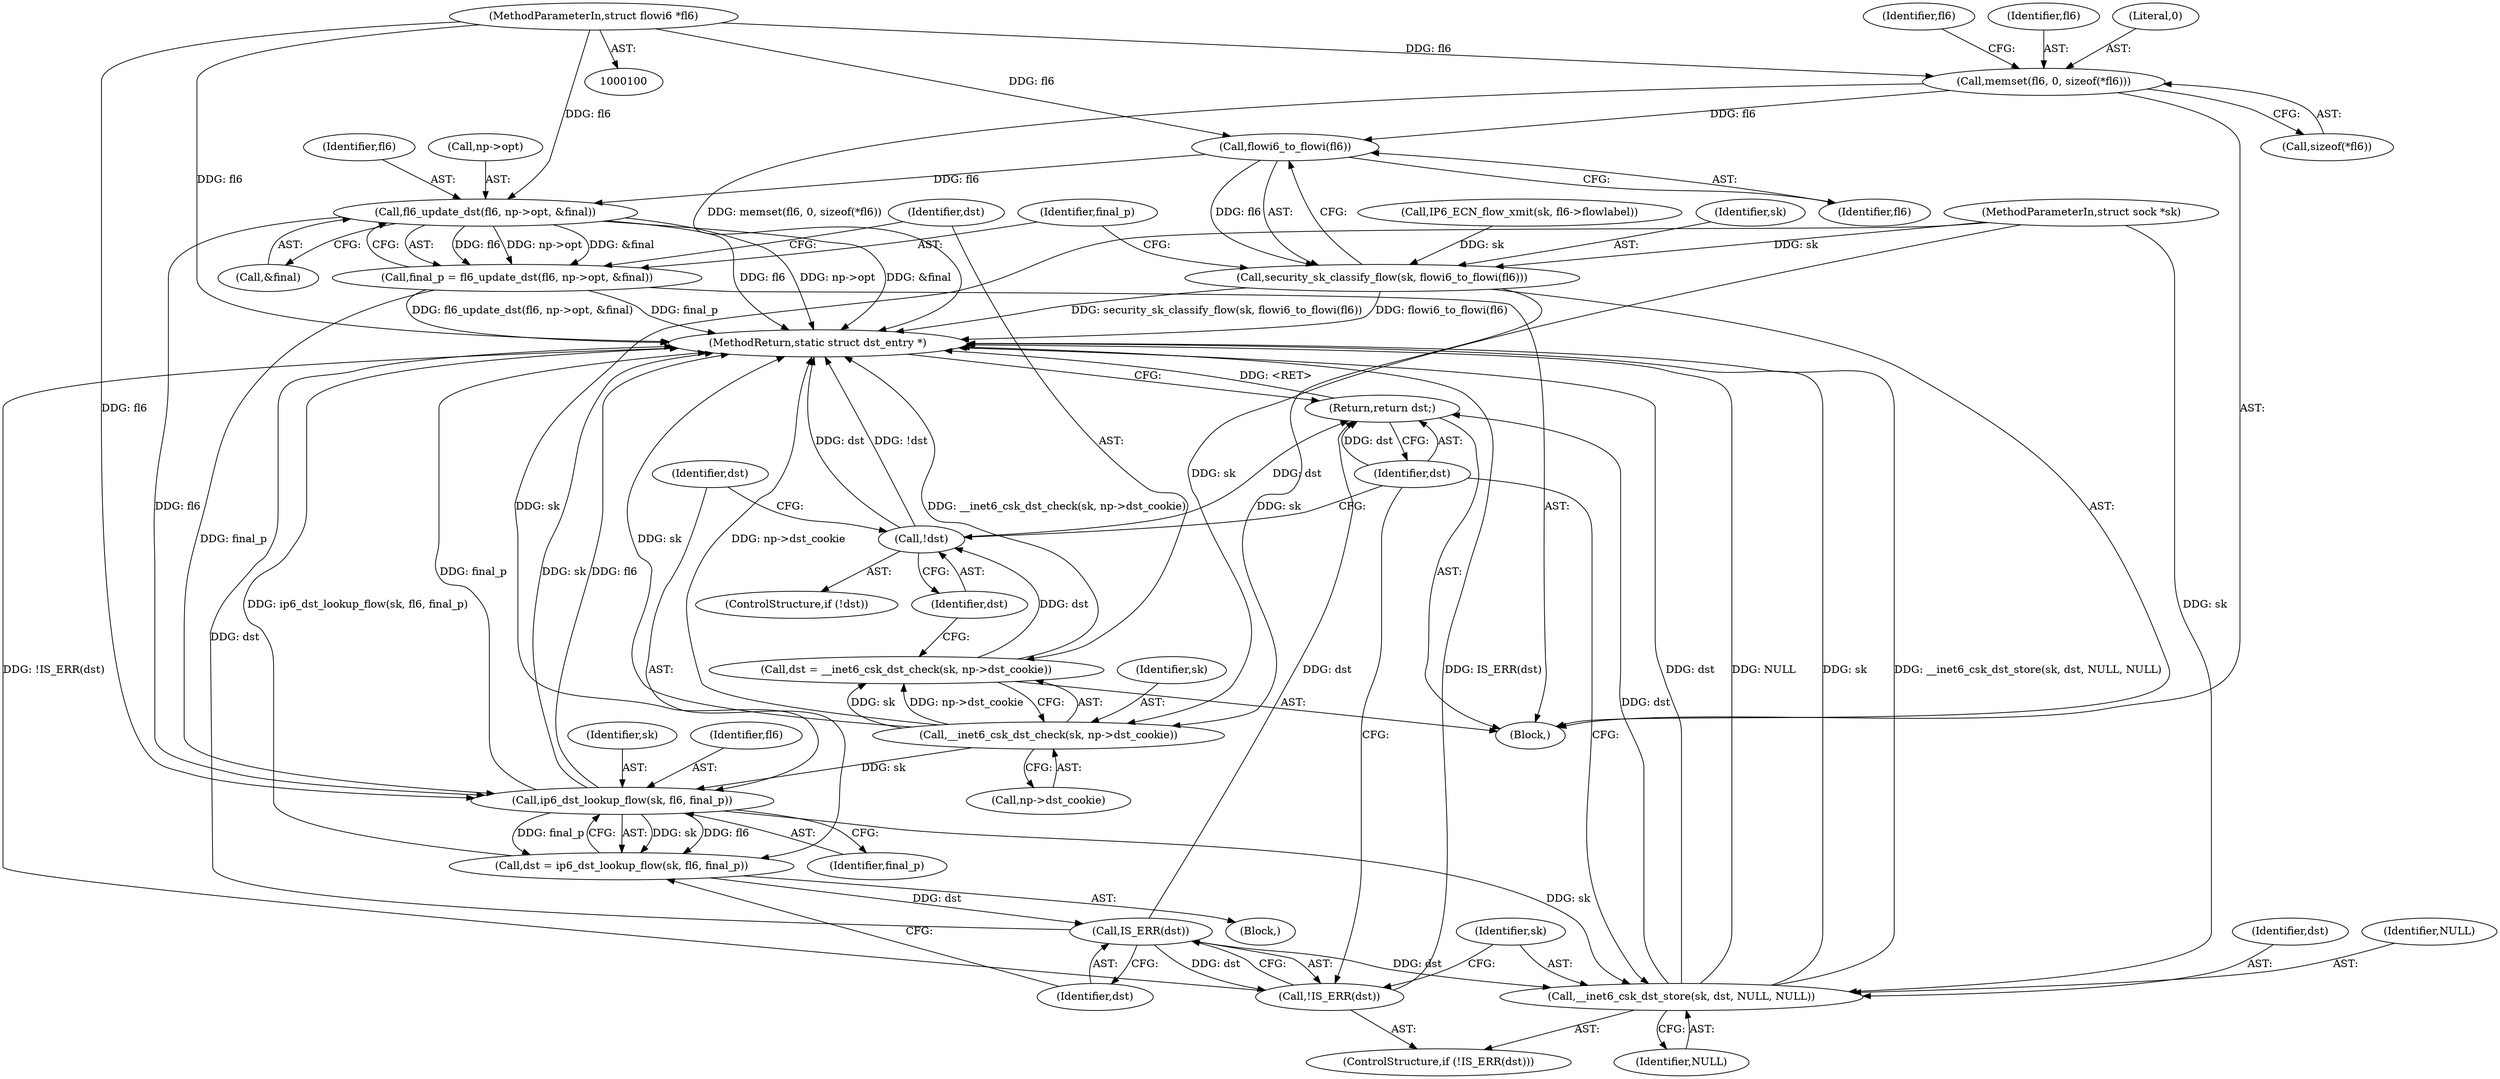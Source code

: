 digraph "1_linux_45f6fad84cc305103b28d73482b344d7f5b76f39_8@API" {
"1000117" [label="(Call,memset(fl6, 0, sizeof(*fl6)))"];
"1000102" [label="(MethodParameterIn,struct flowi6 *fl6)"];
"1000186" [label="(Call,flowi6_to_flowi(fl6))"];
"1000184" [label="(Call,security_sk_classify_flow(sk, flowi6_to_flowi(fl6)))"];
"1000199" [label="(Call,__inet6_csk_dst_check(sk, np->dst_cookie))"];
"1000197" [label="(Call,dst = __inet6_csk_dst_check(sk, np->dst_cookie))"];
"1000205" [label="(Call,!dst)"];
"1000223" [label="(Return,return dst;)"];
"1000210" [label="(Call,ip6_dst_lookup_flow(sk, fl6, final_p))"];
"1000208" [label="(Call,dst = ip6_dst_lookup_flow(sk, fl6, final_p))"];
"1000216" [label="(Call,IS_ERR(dst))"];
"1000215" [label="(Call,!IS_ERR(dst))"];
"1000218" [label="(Call,__inet6_csk_dst_store(sk, dst, NULL, NULL))"];
"1000190" [label="(Call,fl6_update_dst(fl6, np->opt, &final))"];
"1000188" [label="(Call,final_p = fl6_update_dst(fl6, np->opt, &final))"];
"1000214" [label="(ControlStructure,if (!IS_ERR(dst)))"];
"1000199" [label="(Call,__inet6_csk_dst_check(sk, np->dst_cookie))"];
"1000218" [label="(Call,__inet6_csk_dst_store(sk, dst, NULL, NULL))"];
"1000219" [label="(Identifier,sk)"];
"1000217" [label="(Identifier,dst)"];
"1000118" [label="(Identifier,fl6)"];
"1000213" [label="(Identifier,final_p)"];
"1000211" [label="(Identifier,sk)"];
"1000200" [label="(Identifier,sk)"];
"1000119" [label="(Literal,0)"];
"1000207" [label="(Block,)"];
"1000216" [label="(Call,IS_ERR(dst))"];
"1000208" [label="(Call,dst = ip6_dst_lookup_flow(sk, fl6, final_p))"];
"1000212" [label="(Identifier,fl6)"];
"1000120" [label="(Call,sizeof(*fl6))"];
"1000125" [label="(Identifier,fl6)"];
"1000224" [label="(Identifier,dst)"];
"1000201" [label="(Call,np->dst_cookie)"];
"1000103" [label="(Block,)"];
"1000210" [label="(Call,ip6_dst_lookup_flow(sk, fl6, final_p))"];
"1000102" [label="(MethodParameterIn,struct flowi6 *fl6)"];
"1000189" [label="(Identifier,final_p)"];
"1000206" [label="(Identifier,dst)"];
"1000220" [label="(Identifier,dst)"];
"1000186" [label="(Call,flowi6_to_flowi(fl6))"];
"1000117" [label="(Call,memset(fl6, 0, sizeof(*fl6)))"];
"1000185" [label="(Identifier,sk)"];
"1000215" [label="(Call,!IS_ERR(dst))"];
"1000198" [label="(Identifier,dst)"];
"1000222" [label="(Identifier,NULL)"];
"1000209" [label="(Identifier,dst)"];
"1000187" [label="(Identifier,fl6)"];
"1000184" [label="(Call,security_sk_classify_flow(sk, flowi6_to_flowi(fl6)))"];
"1000188" [label="(Call,final_p = fl6_update_dst(fl6, np->opt, &final))"];
"1000191" [label="(Identifier,fl6)"];
"1000223" [label="(Return,return dst;)"];
"1000192" [label="(Call,np->opt)"];
"1000190" [label="(Call,fl6_update_dst(fl6, np->opt, &final))"];
"1000225" [label="(MethodReturn,static struct dst_entry *)"];
"1000204" [label="(ControlStructure,if (!dst))"];
"1000205" [label="(Call,!dst)"];
"1000197" [label="(Call,dst = __inet6_csk_dst_check(sk, np->dst_cookie))"];
"1000195" [label="(Call,&final)"];
"1000101" [label="(MethodParameterIn,struct sock *sk)"];
"1000221" [label="(Identifier,NULL)"];
"1000151" [label="(Call,IP6_ECN_flow_xmit(sk, fl6->flowlabel))"];
"1000117" -> "1000103"  [label="AST: "];
"1000117" -> "1000120"  [label="CFG: "];
"1000118" -> "1000117"  [label="AST: "];
"1000119" -> "1000117"  [label="AST: "];
"1000120" -> "1000117"  [label="AST: "];
"1000125" -> "1000117"  [label="CFG: "];
"1000117" -> "1000225"  [label="DDG: memset(fl6, 0, sizeof(*fl6))"];
"1000102" -> "1000117"  [label="DDG: fl6"];
"1000117" -> "1000186"  [label="DDG: fl6"];
"1000102" -> "1000100"  [label="AST: "];
"1000102" -> "1000225"  [label="DDG: fl6"];
"1000102" -> "1000186"  [label="DDG: fl6"];
"1000102" -> "1000190"  [label="DDG: fl6"];
"1000102" -> "1000210"  [label="DDG: fl6"];
"1000186" -> "1000184"  [label="AST: "];
"1000186" -> "1000187"  [label="CFG: "];
"1000187" -> "1000186"  [label="AST: "];
"1000184" -> "1000186"  [label="CFG: "];
"1000186" -> "1000184"  [label="DDG: fl6"];
"1000186" -> "1000190"  [label="DDG: fl6"];
"1000184" -> "1000103"  [label="AST: "];
"1000185" -> "1000184"  [label="AST: "];
"1000189" -> "1000184"  [label="CFG: "];
"1000184" -> "1000225"  [label="DDG: flowi6_to_flowi(fl6)"];
"1000184" -> "1000225"  [label="DDG: security_sk_classify_flow(sk, flowi6_to_flowi(fl6))"];
"1000151" -> "1000184"  [label="DDG: sk"];
"1000101" -> "1000184"  [label="DDG: sk"];
"1000184" -> "1000199"  [label="DDG: sk"];
"1000199" -> "1000197"  [label="AST: "];
"1000199" -> "1000201"  [label="CFG: "];
"1000200" -> "1000199"  [label="AST: "];
"1000201" -> "1000199"  [label="AST: "];
"1000197" -> "1000199"  [label="CFG: "];
"1000199" -> "1000225"  [label="DDG: np->dst_cookie"];
"1000199" -> "1000225"  [label="DDG: sk"];
"1000199" -> "1000197"  [label="DDG: sk"];
"1000199" -> "1000197"  [label="DDG: np->dst_cookie"];
"1000101" -> "1000199"  [label="DDG: sk"];
"1000199" -> "1000210"  [label="DDG: sk"];
"1000197" -> "1000103"  [label="AST: "];
"1000198" -> "1000197"  [label="AST: "];
"1000206" -> "1000197"  [label="CFG: "];
"1000197" -> "1000225"  [label="DDG: __inet6_csk_dst_check(sk, np->dst_cookie)"];
"1000197" -> "1000205"  [label="DDG: dst"];
"1000205" -> "1000204"  [label="AST: "];
"1000205" -> "1000206"  [label="CFG: "];
"1000206" -> "1000205"  [label="AST: "];
"1000209" -> "1000205"  [label="CFG: "];
"1000224" -> "1000205"  [label="CFG: "];
"1000205" -> "1000225"  [label="DDG: !dst"];
"1000205" -> "1000225"  [label="DDG: dst"];
"1000205" -> "1000223"  [label="DDG: dst"];
"1000223" -> "1000103"  [label="AST: "];
"1000223" -> "1000224"  [label="CFG: "];
"1000224" -> "1000223"  [label="AST: "];
"1000225" -> "1000223"  [label="CFG: "];
"1000223" -> "1000225"  [label="DDG: <RET>"];
"1000224" -> "1000223"  [label="DDG: dst"];
"1000216" -> "1000223"  [label="DDG: dst"];
"1000218" -> "1000223"  [label="DDG: dst"];
"1000210" -> "1000208"  [label="AST: "];
"1000210" -> "1000213"  [label="CFG: "];
"1000211" -> "1000210"  [label="AST: "];
"1000212" -> "1000210"  [label="AST: "];
"1000213" -> "1000210"  [label="AST: "];
"1000208" -> "1000210"  [label="CFG: "];
"1000210" -> "1000225"  [label="DDG: fl6"];
"1000210" -> "1000225"  [label="DDG: final_p"];
"1000210" -> "1000225"  [label="DDG: sk"];
"1000210" -> "1000208"  [label="DDG: sk"];
"1000210" -> "1000208"  [label="DDG: fl6"];
"1000210" -> "1000208"  [label="DDG: final_p"];
"1000101" -> "1000210"  [label="DDG: sk"];
"1000190" -> "1000210"  [label="DDG: fl6"];
"1000188" -> "1000210"  [label="DDG: final_p"];
"1000210" -> "1000218"  [label="DDG: sk"];
"1000208" -> "1000207"  [label="AST: "];
"1000209" -> "1000208"  [label="AST: "];
"1000217" -> "1000208"  [label="CFG: "];
"1000208" -> "1000225"  [label="DDG: ip6_dst_lookup_flow(sk, fl6, final_p)"];
"1000208" -> "1000216"  [label="DDG: dst"];
"1000216" -> "1000215"  [label="AST: "];
"1000216" -> "1000217"  [label="CFG: "];
"1000217" -> "1000216"  [label="AST: "];
"1000215" -> "1000216"  [label="CFG: "];
"1000216" -> "1000225"  [label="DDG: dst"];
"1000216" -> "1000215"  [label="DDG: dst"];
"1000216" -> "1000218"  [label="DDG: dst"];
"1000215" -> "1000214"  [label="AST: "];
"1000219" -> "1000215"  [label="CFG: "];
"1000224" -> "1000215"  [label="CFG: "];
"1000215" -> "1000225"  [label="DDG: IS_ERR(dst)"];
"1000215" -> "1000225"  [label="DDG: !IS_ERR(dst)"];
"1000218" -> "1000214"  [label="AST: "];
"1000218" -> "1000222"  [label="CFG: "];
"1000219" -> "1000218"  [label="AST: "];
"1000220" -> "1000218"  [label="AST: "];
"1000221" -> "1000218"  [label="AST: "];
"1000222" -> "1000218"  [label="AST: "];
"1000224" -> "1000218"  [label="CFG: "];
"1000218" -> "1000225"  [label="DDG: NULL"];
"1000218" -> "1000225"  [label="DDG: sk"];
"1000218" -> "1000225"  [label="DDG: __inet6_csk_dst_store(sk, dst, NULL, NULL)"];
"1000218" -> "1000225"  [label="DDG: dst"];
"1000101" -> "1000218"  [label="DDG: sk"];
"1000190" -> "1000188"  [label="AST: "];
"1000190" -> "1000195"  [label="CFG: "];
"1000191" -> "1000190"  [label="AST: "];
"1000192" -> "1000190"  [label="AST: "];
"1000195" -> "1000190"  [label="AST: "];
"1000188" -> "1000190"  [label="CFG: "];
"1000190" -> "1000225"  [label="DDG: &final"];
"1000190" -> "1000225"  [label="DDG: fl6"];
"1000190" -> "1000225"  [label="DDG: np->opt"];
"1000190" -> "1000188"  [label="DDG: fl6"];
"1000190" -> "1000188"  [label="DDG: np->opt"];
"1000190" -> "1000188"  [label="DDG: &final"];
"1000188" -> "1000103"  [label="AST: "];
"1000189" -> "1000188"  [label="AST: "];
"1000198" -> "1000188"  [label="CFG: "];
"1000188" -> "1000225"  [label="DDG: fl6_update_dst(fl6, np->opt, &final)"];
"1000188" -> "1000225"  [label="DDG: final_p"];
}
